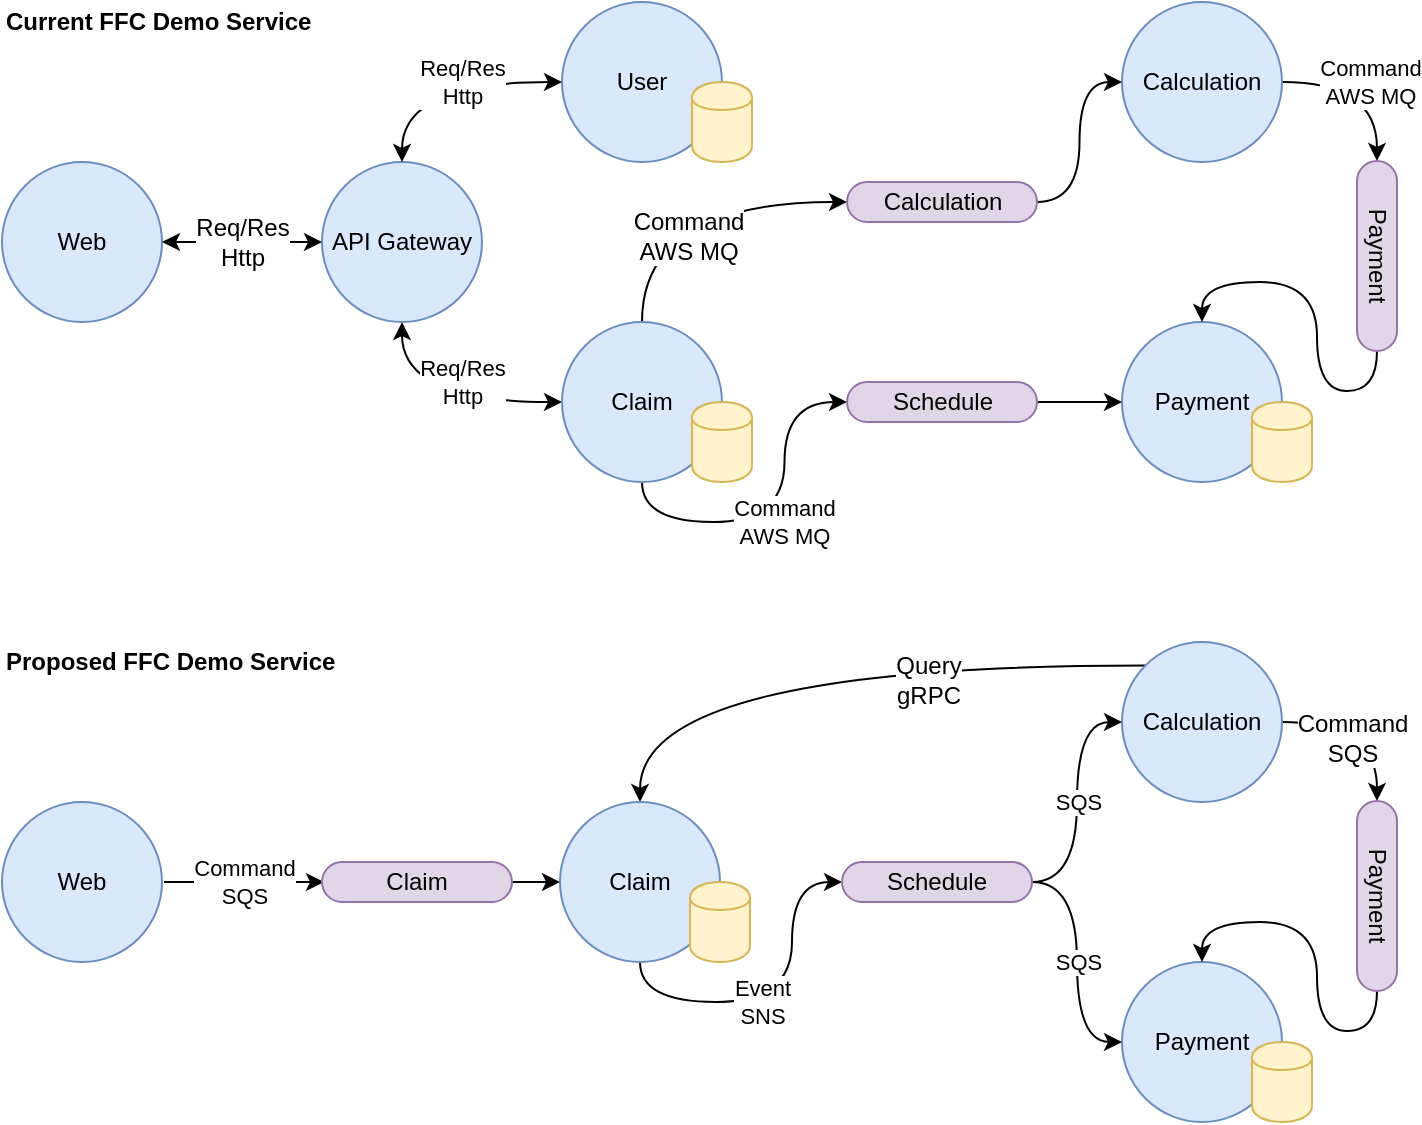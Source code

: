 <mxfile version="12.3.9" type="github" pages="1">
  <diagram id="79CZyGl81b-DOHCzq7t8" name="Page-1">
    <mxGraphModel dx="1038" dy="547" grid="1" gridSize="10" guides="1" tooltips="1" connect="1" arrows="1" fold="1" page="1" pageScale="1" pageWidth="827" pageHeight="1169" math="0" shadow="0">
      <root>
        <mxCell id="0"/>
        <mxCell id="1" parent="0"/>
        <mxCell id="6SA6Cz4rasjYMu8Vp4-Y-1" value="Web" style="ellipse;whiteSpace=wrap;html=1;aspect=fixed;fillColor=#dae8fc;strokeColor=#6c8ebf;" parent="1" vertex="1">
          <mxGeometry x="80" y="120" width="80" height="80" as="geometry"/>
        </mxCell>
        <mxCell id="6SA6Cz4rasjYMu8Vp4-Y-14" value="Req/Res&lt;br&gt;Http" style="edgeStyle=orthogonalEdgeStyle;rounded=0;orthogonalLoop=1;jettySize=auto;html=1;exitX=0.5;exitY=1;exitDx=0;exitDy=0;entryX=0;entryY=0.5;entryDx=0;entryDy=0;jumpStyle=none;curved=1;startArrow=classic;startFill=1;" parent="1" source="6SA6Cz4rasjYMu8Vp4-Y-3" target="6SA6Cz4rasjYMu8Vp4-Y-6" edge="1">
          <mxGeometry x="0.167" y="10" relative="1" as="geometry">
            <mxPoint as="offset"/>
          </mxGeometry>
        </mxCell>
        <mxCell id="6SA6Cz4rasjYMu8Vp4-Y-3" value="API Gateway" style="ellipse;whiteSpace=wrap;html=1;aspect=fixed;fillColor=#dae8fc;strokeColor=#6c8ebf;" parent="1" vertex="1">
          <mxGeometry x="240" y="120" width="80" height="80" as="geometry"/>
        </mxCell>
        <mxCell id="ZEBDfa4W5BbnOJ2MSojY-12" value="Command&lt;br&gt;AWS MQ" style="edgeStyle=orthogonalEdgeStyle;curved=1;jumpStyle=arc;orthogonalLoop=1;jettySize=auto;html=1;exitX=1;exitY=0.5;exitDx=0;exitDy=0;entryX=0;entryY=0.5;entryDx=0;entryDy=0;" parent="1" source="6SA6Cz4rasjYMu8Vp4-Y-4" target="ZEBDfa4W5BbnOJ2MSojY-11" edge="1">
          <mxGeometry relative="1" as="geometry"/>
        </mxCell>
        <mxCell id="6SA6Cz4rasjYMu8Vp4-Y-4" value="Calculation" style="ellipse;whiteSpace=wrap;html=1;aspect=fixed;fillColor=#dae8fc;strokeColor=#6c8ebf;" parent="1" vertex="1">
          <mxGeometry x="640" y="40" width="80" height="80" as="geometry"/>
        </mxCell>
        <mxCell id="6SA6Cz4rasjYMu8Vp4-Y-5" value="Payment" style="ellipse;whiteSpace=wrap;html=1;aspect=fixed;fillColor=#dae8fc;strokeColor=#6c8ebf;" parent="1" vertex="1">
          <mxGeometry x="640" y="200" width="80" height="80" as="geometry"/>
        </mxCell>
        <mxCell id="ZEBDfa4W5BbnOJ2MSojY-4" value="Command&lt;br&gt;AWS MQ" style="edgeStyle=orthogonalEdgeStyle;jumpStyle=arc;orthogonalLoop=1;jettySize=auto;html=1;exitX=0.5;exitY=1;exitDx=0;exitDy=0;entryX=0;entryY=0.5;entryDx=0;entryDy=0;curved=1;" parent="1" source="6SA6Cz4rasjYMu8Vp4-Y-6" target="ZEBDfa4W5BbnOJ2MSojY-6" edge="1">
          <mxGeometry relative="1" as="geometry">
            <mxPoint x="510" y="230" as="targetPoint"/>
          </mxGeometry>
        </mxCell>
        <mxCell id="ZEBDfa4W5BbnOJ2MSojY-9" style="edgeStyle=orthogonalEdgeStyle;curved=1;jumpStyle=arc;orthogonalLoop=1;jettySize=auto;html=1;exitX=0.5;exitY=0;exitDx=0;exitDy=0;entryX=0;entryY=0.5;entryDx=0;entryDy=0;" parent="1" source="6SA6Cz4rasjYMu8Vp4-Y-6" target="6SA6Cz4rasjYMu8Vp4-Y-11" edge="1">
          <mxGeometry relative="1" as="geometry"/>
        </mxCell>
        <mxCell id="mvozt7myXP1CyJeJYNwe-5" value="Command&lt;br&gt;AWS MQ" style="text;html=1;align=center;verticalAlign=middle;resizable=0;points=[];;labelBackgroundColor=#ffffff;fontColor=#000000;" vertex="1" connectable="0" parent="ZEBDfa4W5BbnOJ2MSojY-9">
          <mxGeometry x="-0.465" y="-23" relative="1" as="geometry">
            <mxPoint as="offset"/>
          </mxGeometry>
        </mxCell>
        <mxCell id="6SA6Cz4rasjYMu8Vp4-Y-6" value="Claim" style="ellipse;whiteSpace=wrap;html=1;aspect=fixed;fillColor=#dae8fc;strokeColor=#6c8ebf;" parent="1" vertex="1">
          <mxGeometry x="360" y="200" width="80" height="80" as="geometry"/>
        </mxCell>
        <mxCell id="6SA6Cz4rasjYMu8Vp4-Y-7" value="User" style="ellipse;whiteSpace=wrap;html=1;aspect=fixed;fillColor=#dae8fc;strokeColor=#6c8ebf;" parent="1" vertex="1">
          <mxGeometry x="360" y="40" width="80" height="80" as="geometry"/>
        </mxCell>
        <mxCell id="6SA6Cz4rasjYMu8Vp4-Y-8" value="" style="shape=cylinder;whiteSpace=wrap;html=1;boundedLbl=1;backgroundOutline=1;fillColor=#fff2cc;strokeColor=#d6b656;" parent="1" vertex="1">
          <mxGeometry x="705" y="240" width="30" height="40" as="geometry"/>
        </mxCell>
        <mxCell id="6SA6Cz4rasjYMu8Vp4-Y-9" value="" style="shape=cylinder;whiteSpace=wrap;html=1;boundedLbl=1;backgroundOutline=1;fillColor=#fff2cc;strokeColor=#d6b656;" parent="1" vertex="1">
          <mxGeometry x="425" y="240" width="30" height="40" as="geometry"/>
        </mxCell>
        <mxCell id="6SA6Cz4rasjYMu8Vp4-Y-10" value="" style="shape=cylinder;whiteSpace=wrap;html=1;boundedLbl=1;backgroundOutline=1;fillColor=#fff2cc;strokeColor=#d6b656;" parent="1" vertex="1">
          <mxGeometry x="425" y="80" width="30" height="40" as="geometry"/>
        </mxCell>
        <mxCell id="ZEBDfa4W5BbnOJ2MSojY-10" style="edgeStyle=orthogonalEdgeStyle;curved=1;jumpStyle=arc;orthogonalLoop=1;jettySize=auto;html=1;exitX=1;exitY=0.5;exitDx=0;exitDy=0;entryX=0;entryY=0.5;entryDx=0;entryDy=0;" parent="1" source="6SA6Cz4rasjYMu8Vp4-Y-11" target="6SA6Cz4rasjYMu8Vp4-Y-4" edge="1">
          <mxGeometry relative="1" as="geometry"/>
        </mxCell>
        <mxCell id="6SA6Cz4rasjYMu8Vp4-Y-11" value="Calculation" style="rounded=1;whiteSpace=wrap;html=1;fillColor=#e1d5e7;strokeColor=#9673a6;arcSize=50;rotation=0;" parent="1" vertex="1">
          <mxGeometry x="502.5" y="130" width="95" height="20" as="geometry"/>
        </mxCell>
        <mxCell id="6SA6Cz4rasjYMu8Vp4-Y-12" value="" style="endArrow=classic;html=1;exitX=1;exitY=0.5;exitDx=0;exitDy=0;entryX=0;entryY=0.5;entryDx=0;entryDy=0;jumpStyle=none;startArrow=classic;startFill=1;fontColor=#000000;strokeColor=#000000;" parent="1" source="6SA6Cz4rasjYMu8Vp4-Y-1" target="6SA6Cz4rasjYMu8Vp4-Y-3" edge="1">
          <mxGeometry width="50" height="50" relative="1" as="geometry">
            <mxPoint x="80" y="350" as="sourcePoint"/>
            <mxPoint x="130" y="300" as="targetPoint"/>
          </mxGeometry>
        </mxCell>
        <mxCell id="mvozt7myXP1CyJeJYNwe-1" value="Req/Res&lt;br&gt;Http" style="text;html=1;align=center;verticalAlign=middle;resizable=0;points=[];;labelBackgroundColor=#ffffff;fontColor=#000000;" vertex="1" connectable="0" parent="6SA6Cz4rasjYMu8Vp4-Y-12">
          <mxGeometry x="0.32" relative="1" as="geometry">
            <mxPoint x="-13" as="offset"/>
          </mxGeometry>
        </mxCell>
        <mxCell id="6SA6Cz4rasjYMu8Vp4-Y-13" value="Req/Res&lt;br&gt;Http" style="edgeStyle=orthogonalEdgeStyle;rounded=0;orthogonalLoop=1;jettySize=auto;html=1;exitX=0.5;exitY=0;exitDx=0;exitDy=0;entryX=0;entryY=0.5;entryDx=0;entryDy=0;jumpStyle=none;curved=1;startArrow=classic;startFill=1;" parent="1" source="6SA6Cz4rasjYMu8Vp4-Y-3" target="6SA6Cz4rasjYMu8Vp4-Y-7" edge="1">
          <mxGeometry x="0.167" relative="1" as="geometry">
            <mxPoint as="offset"/>
          </mxGeometry>
        </mxCell>
        <mxCell id="ZEBDfa4W5BbnOJ2MSojY-8" style="edgeStyle=orthogonalEdgeStyle;jumpStyle=arc;orthogonalLoop=1;jettySize=auto;html=1;exitX=1;exitY=0.5;exitDx=0;exitDy=0;curved=1;" parent="1" source="ZEBDfa4W5BbnOJ2MSojY-6" target="6SA6Cz4rasjYMu8Vp4-Y-5" edge="1">
          <mxGeometry relative="1" as="geometry"/>
        </mxCell>
        <mxCell id="ZEBDfa4W5BbnOJ2MSojY-6" value="Schedule" style="rounded=1;whiteSpace=wrap;html=1;fillColor=#e1d5e7;strokeColor=#9673a6;arcSize=50;rotation=0;" parent="1" vertex="1">
          <mxGeometry x="502.5" y="230" width="95" height="20" as="geometry"/>
        </mxCell>
        <mxCell id="ZEBDfa4W5BbnOJ2MSojY-13" style="edgeStyle=orthogonalEdgeStyle;curved=1;jumpStyle=arc;orthogonalLoop=1;jettySize=auto;html=1;exitX=1;exitY=0.5;exitDx=0;exitDy=0;entryX=0.5;entryY=0;entryDx=0;entryDy=0;" parent="1" source="ZEBDfa4W5BbnOJ2MSojY-11" target="6SA6Cz4rasjYMu8Vp4-Y-5" edge="1">
          <mxGeometry relative="1" as="geometry"/>
        </mxCell>
        <mxCell id="ZEBDfa4W5BbnOJ2MSojY-11" value="Payment" style="rounded=1;whiteSpace=wrap;html=1;fillColor=#e1d5e7;strokeColor=#9673a6;arcSize=50;rotation=90;" parent="1" vertex="1">
          <mxGeometry x="720" y="157" width="95" height="20" as="geometry"/>
        </mxCell>
        <mxCell id="ZEBDfa4W5BbnOJ2MSojY-15" value="Current FFC Demo Service" style="text;html=1;strokeColor=none;fillColor=none;align=left;verticalAlign=middle;whiteSpace=wrap;rounded=0;fontStyle=1" parent="1" vertex="1">
          <mxGeometry x="80" y="40" width="200" height="20" as="geometry"/>
        </mxCell>
        <mxCell id="mvozt7myXP1CyJeJYNwe-2" value="Command&lt;br&gt;SQS" style="edgeStyle=orthogonalEdgeStyle;curved=1;jumpStyle=arc;orthogonalLoop=1;jettySize=auto;html=1;exitX=1;exitY=0.5;exitDx=0;exitDy=0;strokeColor=#000000;fontColor=#000000;entryX=0;entryY=0.5;entryDx=0;entryDy=0;" edge="1" parent="1">
          <mxGeometry relative="1" as="geometry">
            <mxPoint x="241" y="480" as="targetPoint"/>
            <mxPoint x="161" y="480" as="sourcePoint"/>
          </mxGeometry>
        </mxCell>
        <mxCell id="ZEBDfa4W5BbnOJ2MSojY-16" value="Web" style="ellipse;whiteSpace=wrap;html=1;aspect=fixed;fillColor=#dae8fc;strokeColor=#6c8ebf;" parent="1" vertex="1">
          <mxGeometry x="80" y="440" width="80" height="80" as="geometry"/>
        </mxCell>
        <mxCell id="ZEBDfa4W5BbnOJ2MSojY-19" style="edgeStyle=orthogonalEdgeStyle;curved=1;jumpStyle=arc;orthogonalLoop=1;jettySize=auto;html=1;exitX=1;exitY=0.5;exitDx=0;exitDy=0;entryX=0;entryY=0.5;entryDx=0;entryDy=0;" parent="1" source="ZEBDfa4W5BbnOJ2MSojY-20" target="ZEBDfa4W5BbnOJ2MSojY-36" edge="1">
          <mxGeometry relative="1" as="geometry"/>
        </mxCell>
        <mxCell id="mvozt7myXP1CyJeJYNwe-6" value="Command&lt;br&gt;SQS" style="text;html=1;align=center;verticalAlign=middle;resizable=0;points=[];;labelBackgroundColor=#ffffff;fontColor=#000000;" vertex="1" connectable="0" parent="ZEBDfa4W5BbnOJ2MSojY-19">
          <mxGeometry x="-0.209" y="-8" relative="1" as="geometry">
            <mxPoint as="offset"/>
          </mxGeometry>
        </mxCell>
        <mxCell id="mvozt7myXP1CyJeJYNwe-8" style="edgeStyle=orthogonalEdgeStyle;curved=1;jumpStyle=arc;orthogonalLoop=1;jettySize=auto;html=1;exitX=0;exitY=0;exitDx=0;exitDy=0;entryX=0.5;entryY=0;entryDx=0;entryDy=0;strokeColor=#000000;fontColor=#000000;" edge="1" parent="1" source="ZEBDfa4W5BbnOJ2MSojY-20" target="ZEBDfa4W5BbnOJ2MSojY-24">
          <mxGeometry relative="1" as="geometry"/>
        </mxCell>
        <mxCell id="mvozt7myXP1CyJeJYNwe-9" value="Query&lt;br&gt;gRPC" style="text;html=1;align=center;verticalAlign=middle;resizable=0;points=[];;labelBackgroundColor=#ffffff;fontColor=#000000;" vertex="1" connectable="0" parent="mvozt7myXP1CyJeJYNwe-8">
          <mxGeometry x="-0.32" y="7" relative="1" as="geometry">
            <mxPoint as="offset"/>
          </mxGeometry>
        </mxCell>
        <mxCell id="ZEBDfa4W5BbnOJ2MSojY-20" value="Calculation" style="ellipse;whiteSpace=wrap;html=1;aspect=fixed;fillColor=#dae8fc;strokeColor=#6c8ebf;" parent="1" vertex="1">
          <mxGeometry x="640" y="360" width="80" height="80" as="geometry"/>
        </mxCell>
        <mxCell id="ZEBDfa4W5BbnOJ2MSojY-21" value="Payment" style="ellipse;whiteSpace=wrap;html=1;aspect=fixed;fillColor=#dae8fc;strokeColor=#6c8ebf;" parent="1" vertex="1">
          <mxGeometry x="640" y="520" width="80" height="80" as="geometry"/>
        </mxCell>
        <mxCell id="ZEBDfa4W5BbnOJ2MSojY-22" value="Event&lt;br&gt;SNS" style="edgeStyle=orthogonalEdgeStyle;jumpStyle=arc;orthogonalLoop=1;jettySize=auto;html=1;exitX=0.5;exitY=1;exitDx=0;exitDy=0;entryX=0;entryY=0.5;entryDx=0;entryDy=0;curved=1;" parent="1" source="ZEBDfa4W5BbnOJ2MSojY-24" target="ZEBDfa4W5BbnOJ2MSojY-34" edge="1">
          <mxGeometry x="-0.105" relative="1" as="geometry">
            <mxPoint x="510" y="550" as="targetPoint"/>
            <Array as="points">
              <mxPoint x="399" y="540"/>
              <mxPoint x="475" y="540"/>
              <mxPoint x="475" y="480"/>
            </Array>
            <mxPoint as="offset"/>
          </mxGeometry>
        </mxCell>
        <mxCell id="ZEBDfa4W5BbnOJ2MSojY-24" value="Claim" style="ellipse;whiteSpace=wrap;html=1;aspect=fixed;fillColor=#dae8fc;strokeColor=#6c8ebf;" parent="1" vertex="1">
          <mxGeometry x="359" y="440" width="80" height="80" as="geometry"/>
        </mxCell>
        <mxCell id="ZEBDfa4W5BbnOJ2MSojY-26" value="" style="shape=cylinder;whiteSpace=wrap;html=1;boundedLbl=1;backgroundOutline=1;fillColor=#fff2cc;strokeColor=#d6b656;" parent="1" vertex="1">
          <mxGeometry x="705" y="560" width="30" height="40" as="geometry"/>
        </mxCell>
        <mxCell id="ZEBDfa4W5BbnOJ2MSojY-27" value="" style="shape=cylinder;whiteSpace=wrap;html=1;boundedLbl=1;backgroundOutline=1;fillColor=#fff2cc;strokeColor=#d6b656;" parent="1" vertex="1">
          <mxGeometry x="424" y="480" width="30" height="40" as="geometry"/>
        </mxCell>
        <mxCell id="ZEBDfa4W5BbnOJ2MSojY-33" value="SQS" style="edgeStyle=orthogonalEdgeStyle;jumpStyle=arc;orthogonalLoop=1;jettySize=auto;html=1;exitX=1;exitY=0.5;exitDx=0;exitDy=0;curved=1;entryX=0;entryY=0.5;entryDx=0;entryDy=0;" parent="1" source="ZEBDfa4W5BbnOJ2MSojY-34" target="ZEBDfa4W5BbnOJ2MSojY-21" edge="1">
          <mxGeometry relative="1" as="geometry"/>
        </mxCell>
        <mxCell id="mvozt7myXP1CyJeJYNwe-7" value="SQS" style="edgeStyle=orthogonalEdgeStyle;curved=1;jumpStyle=arc;orthogonalLoop=1;jettySize=auto;html=1;exitX=1;exitY=0.5;exitDx=0;exitDy=0;entryX=0;entryY=0.5;entryDx=0;entryDy=0;strokeColor=#000000;fontColor=#000000;" edge="1" parent="1" source="ZEBDfa4W5BbnOJ2MSojY-34" target="ZEBDfa4W5BbnOJ2MSojY-20">
          <mxGeometry relative="1" as="geometry"/>
        </mxCell>
        <mxCell id="ZEBDfa4W5BbnOJ2MSojY-34" value="Schedule" style="rounded=1;whiteSpace=wrap;html=1;fillColor=#e1d5e7;strokeColor=#9673a6;arcSize=50;rotation=0;" parent="1" vertex="1">
          <mxGeometry x="500" y="470" width="95" height="20" as="geometry"/>
        </mxCell>
        <mxCell id="ZEBDfa4W5BbnOJ2MSojY-35" style="edgeStyle=orthogonalEdgeStyle;curved=1;jumpStyle=arc;orthogonalLoop=1;jettySize=auto;html=1;exitX=1;exitY=0.5;exitDx=0;exitDy=0;entryX=0.5;entryY=0;entryDx=0;entryDy=0;" parent="1" source="ZEBDfa4W5BbnOJ2MSojY-36" target="ZEBDfa4W5BbnOJ2MSojY-21" edge="1">
          <mxGeometry relative="1" as="geometry"/>
        </mxCell>
        <mxCell id="ZEBDfa4W5BbnOJ2MSojY-36" value="Payment" style="rounded=1;whiteSpace=wrap;html=1;fillColor=#e1d5e7;strokeColor=#9673a6;arcSize=50;rotation=90;" parent="1" vertex="1">
          <mxGeometry x="720" y="477" width="95" height="20" as="geometry"/>
        </mxCell>
        <mxCell id="ZEBDfa4W5BbnOJ2MSojY-37" value="Proposed FFC Demo Service" style="text;html=1;strokeColor=none;fillColor=none;align=left;verticalAlign=middle;whiteSpace=wrap;rounded=0;fontStyle=1" parent="1" vertex="1">
          <mxGeometry x="80" y="360" width="200" height="20" as="geometry"/>
        </mxCell>
        <mxCell id="mvozt7myXP1CyJeJYNwe-4" style="edgeStyle=orthogonalEdgeStyle;curved=1;jumpStyle=arc;orthogonalLoop=1;jettySize=auto;html=1;exitX=1;exitY=0.5;exitDx=0;exitDy=0;entryX=0;entryY=0.5;entryDx=0;entryDy=0;strokeColor=#000000;fontColor=#000000;" edge="1" parent="1" source="mvozt7myXP1CyJeJYNwe-3" target="ZEBDfa4W5BbnOJ2MSojY-24">
          <mxGeometry relative="1" as="geometry"/>
        </mxCell>
        <mxCell id="mvozt7myXP1CyJeJYNwe-3" value="Claim" style="rounded=1;whiteSpace=wrap;html=1;fillColor=#e1d5e7;strokeColor=#9673a6;arcSize=50;rotation=0;" vertex="1" parent="1">
          <mxGeometry x="240" y="470" width="95" height="20" as="geometry"/>
        </mxCell>
      </root>
    </mxGraphModel>
  </diagram>
</mxfile>
